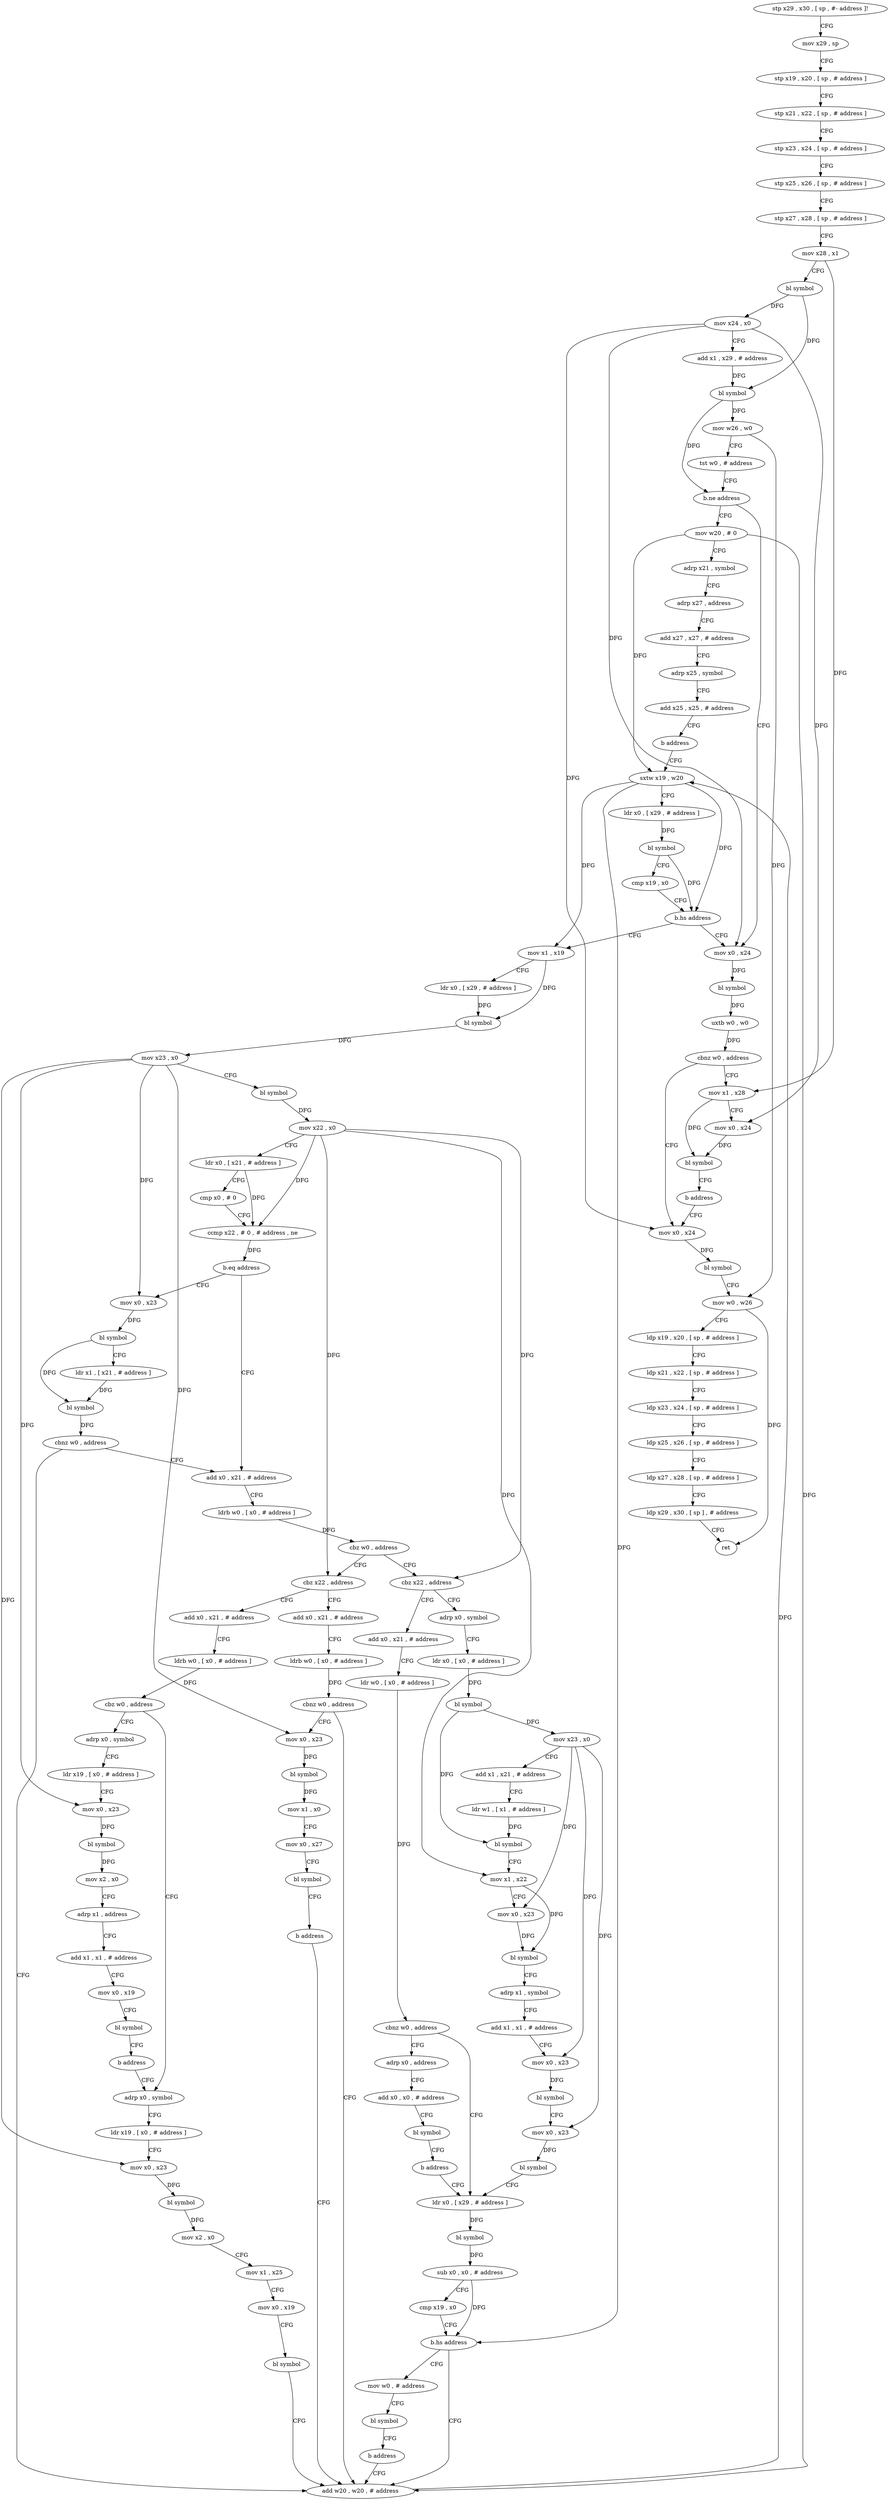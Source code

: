 digraph "func" {
"4216740" [label = "stp x29 , x30 , [ sp , #- address ]!" ]
"4216744" [label = "mov x29 , sp" ]
"4216748" [label = "stp x19 , x20 , [ sp , # address ]" ]
"4216752" [label = "stp x21 , x22 , [ sp , # address ]" ]
"4216756" [label = "stp x23 , x24 , [ sp , # address ]" ]
"4216760" [label = "stp x25 , x26 , [ sp , # address ]" ]
"4216764" [label = "stp x27 , x28 , [ sp , # address ]" ]
"4216768" [label = "mov x28 , x1" ]
"4216772" [label = "bl symbol" ]
"4216776" [label = "mov x24 , x0" ]
"4216780" [label = "add x1 , x29 , # address" ]
"4216784" [label = "bl symbol" ]
"4216788" [label = "mov w26 , w0" ]
"4216792" [label = "tst w0 , # address" ]
"4216796" [label = "b.ne address" ]
"4217204" [label = "mov w20 , # 0" ]
"4216800" [label = "mov x0 , x24" ]
"4217208" [label = "adrp x21 , symbol" ]
"4217212" [label = "adrp x27 , address" ]
"4217216" [label = "add x27 , x27 , # address" ]
"4217220" [label = "adrp x25 , symbol" ]
"4217224" [label = "add x25 , x25 , # address" ]
"4217228" [label = "b address" ]
"4216936" [label = "sxtw x19 , w20" ]
"4216804" [label = "bl symbol" ]
"4216808" [label = "uxtb w0 , w0" ]
"4216812" [label = "cbnz w0 , address" ]
"4217232" [label = "mov x1 , x28" ]
"4216816" [label = "mov x0 , x24" ]
"4216940" [label = "ldr x0 , [ x29 , # address ]" ]
"4216944" [label = "bl symbol" ]
"4216948" [label = "cmp x19 , x0" ]
"4216952" [label = "b.hs address" ]
"4216956" [label = "mov x1 , x19" ]
"4217236" [label = "mov x0 , x24" ]
"4217240" [label = "bl symbol" ]
"4217244" [label = "b address" ]
"4216820" [label = "bl symbol" ]
"4216824" [label = "mov w0 , w26" ]
"4216828" [label = "ldp x19 , x20 , [ sp , # address ]" ]
"4216832" [label = "ldp x21 , x22 , [ sp , # address ]" ]
"4216836" [label = "ldp x23 , x24 , [ sp , # address ]" ]
"4216840" [label = "ldp x25 , x26 , [ sp , # address ]" ]
"4216844" [label = "ldp x27 , x28 , [ sp , # address ]" ]
"4216848" [label = "ldp x29 , x30 , [ sp ] , # address" ]
"4216852" [label = "ret" ]
"4216960" [label = "ldr x0 , [ x29 , # address ]" ]
"4216964" [label = "bl symbol" ]
"4216968" [label = "mov x23 , x0" ]
"4216972" [label = "bl symbol" ]
"4216976" [label = "mov x22 , x0" ]
"4216980" [label = "ldr x0 , [ x21 , # address ]" ]
"4216984" [label = "cmp x0 , # 0" ]
"4216988" [label = "ccmp x22 , # 0 , # address , ne" ]
"4216992" [label = "b.eq address" ]
"4217016" [label = "add x0 , x21 , # address" ]
"4216996" [label = "mov x0 , x23" ]
"4217020" [label = "ldrb w0 , [ x0 , # address ]" ]
"4217024" [label = "cbz w0 , address" ]
"4216884" [label = "cbz x22 , address" ]
"4217028" [label = "cbz x22 , address" ]
"4217000" [label = "bl symbol" ]
"4217004" [label = "ldr x1 , [ x21 , # address ]" ]
"4217008" [label = "bl symbol" ]
"4217012" [label = "cbnz w0 , address" ]
"4216932" [label = "add w20 , w20 , # address" ]
"4217168" [label = "add x0 , x21 , # address" ]
"4216888" [label = "add x0 , x21 , # address" ]
"4216856" [label = "add x0 , x21 , # address" ]
"4217032" [label = "adrp x0 , symbol" ]
"4217172" [label = "ldrb w0 , [ x0 , # address ]" ]
"4217176" [label = "cbnz w0 , address" ]
"4217180" [label = "mov x0 , x23" ]
"4216892" [label = "ldrb w0 , [ x0 , # address ]" ]
"4216896" [label = "cbz w0 , address" ]
"4217128" [label = "adrp x0 , symbol" ]
"4216900" [label = "adrp x0 , symbol" ]
"4216860" [label = "ldr w0 , [ x0 , # address ]" ]
"4216864" [label = "cbnz w0 , address" ]
"4217096" [label = "ldr x0 , [ x29 , # address ]" ]
"4216868" [label = "adrp x0 , address" ]
"4217036" [label = "ldr x0 , [ x0 , # address ]" ]
"4217040" [label = "bl symbol" ]
"4217044" [label = "mov x23 , x0" ]
"4217048" [label = "add x1 , x21 , # address" ]
"4217052" [label = "ldr w1 , [ x1 , # address ]" ]
"4217056" [label = "bl symbol" ]
"4217060" [label = "mov x1 , x22" ]
"4217064" [label = "mov x0 , x23" ]
"4217068" [label = "bl symbol" ]
"4217072" [label = "adrp x1 , symbol" ]
"4217076" [label = "add x1 , x1 , # address" ]
"4217080" [label = "mov x0 , x23" ]
"4217084" [label = "bl symbol" ]
"4217088" [label = "mov x0 , x23" ]
"4217092" [label = "bl symbol" ]
"4217184" [label = "bl symbol" ]
"4217188" [label = "mov x1 , x0" ]
"4217192" [label = "mov x0 , x27" ]
"4217196" [label = "bl symbol" ]
"4217200" [label = "b address" ]
"4217132" [label = "ldr x19 , [ x0 , # address ]" ]
"4217136" [label = "mov x0 , x23" ]
"4217140" [label = "bl symbol" ]
"4217144" [label = "mov x2 , x0" ]
"4217148" [label = "adrp x1 , address" ]
"4217152" [label = "add x1 , x1 , # address" ]
"4217156" [label = "mov x0 , x19" ]
"4217160" [label = "bl symbol" ]
"4217164" [label = "b address" ]
"4216904" [label = "ldr x19 , [ x0 , # address ]" ]
"4216908" [label = "mov x0 , x23" ]
"4216912" [label = "bl symbol" ]
"4216916" [label = "mov x2 , x0" ]
"4216920" [label = "mov x1 , x25" ]
"4216924" [label = "mov x0 , x19" ]
"4216928" [label = "bl symbol" ]
"4217100" [label = "bl symbol" ]
"4217104" [label = "sub x0 , x0 , # address" ]
"4217108" [label = "cmp x19 , x0" ]
"4217112" [label = "b.hs address" ]
"4217116" [label = "mov w0 , # address" ]
"4216872" [label = "add x0 , x0 , # address" ]
"4216876" [label = "bl symbol" ]
"4216880" [label = "b address" ]
"4217120" [label = "bl symbol" ]
"4217124" [label = "b address" ]
"4216740" -> "4216744" [ label = "CFG" ]
"4216744" -> "4216748" [ label = "CFG" ]
"4216748" -> "4216752" [ label = "CFG" ]
"4216752" -> "4216756" [ label = "CFG" ]
"4216756" -> "4216760" [ label = "CFG" ]
"4216760" -> "4216764" [ label = "CFG" ]
"4216764" -> "4216768" [ label = "CFG" ]
"4216768" -> "4216772" [ label = "CFG" ]
"4216768" -> "4217232" [ label = "DFG" ]
"4216772" -> "4216776" [ label = "DFG" ]
"4216772" -> "4216784" [ label = "DFG" ]
"4216776" -> "4216780" [ label = "CFG" ]
"4216776" -> "4216800" [ label = "DFG" ]
"4216776" -> "4217236" [ label = "DFG" ]
"4216776" -> "4216816" [ label = "DFG" ]
"4216780" -> "4216784" [ label = "DFG" ]
"4216784" -> "4216788" [ label = "DFG" ]
"4216784" -> "4216796" [ label = "DFG" ]
"4216788" -> "4216792" [ label = "CFG" ]
"4216788" -> "4216824" [ label = "DFG" ]
"4216792" -> "4216796" [ label = "CFG" ]
"4216796" -> "4217204" [ label = "CFG" ]
"4216796" -> "4216800" [ label = "CFG" ]
"4217204" -> "4217208" [ label = "CFG" ]
"4217204" -> "4216936" [ label = "DFG" ]
"4217204" -> "4216932" [ label = "DFG" ]
"4216800" -> "4216804" [ label = "DFG" ]
"4217208" -> "4217212" [ label = "CFG" ]
"4217212" -> "4217216" [ label = "CFG" ]
"4217216" -> "4217220" [ label = "CFG" ]
"4217220" -> "4217224" [ label = "CFG" ]
"4217224" -> "4217228" [ label = "CFG" ]
"4217228" -> "4216936" [ label = "CFG" ]
"4216936" -> "4216940" [ label = "CFG" ]
"4216936" -> "4216952" [ label = "DFG" ]
"4216936" -> "4216956" [ label = "DFG" ]
"4216936" -> "4217112" [ label = "DFG" ]
"4216804" -> "4216808" [ label = "DFG" ]
"4216808" -> "4216812" [ label = "DFG" ]
"4216812" -> "4217232" [ label = "CFG" ]
"4216812" -> "4216816" [ label = "CFG" ]
"4217232" -> "4217236" [ label = "CFG" ]
"4217232" -> "4217240" [ label = "DFG" ]
"4216816" -> "4216820" [ label = "DFG" ]
"4216940" -> "4216944" [ label = "DFG" ]
"4216944" -> "4216948" [ label = "CFG" ]
"4216944" -> "4216952" [ label = "DFG" ]
"4216948" -> "4216952" [ label = "CFG" ]
"4216952" -> "4216800" [ label = "CFG" ]
"4216952" -> "4216956" [ label = "CFG" ]
"4216956" -> "4216960" [ label = "CFG" ]
"4216956" -> "4216964" [ label = "DFG" ]
"4217236" -> "4217240" [ label = "DFG" ]
"4217240" -> "4217244" [ label = "CFG" ]
"4217244" -> "4216816" [ label = "CFG" ]
"4216820" -> "4216824" [ label = "CFG" ]
"4216824" -> "4216828" [ label = "CFG" ]
"4216824" -> "4216852" [ label = "DFG" ]
"4216828" -> "4216832" [ label = "CFG" ]
"4216832" -> "4216836" [ label = "CFG" ]
"4216836" -> "4216840" [ label = "CFG" ]
"4216840" -> "4216844" [ label = "CFG" ]
"4216844" -> "4216848" [ label = "CFG" ]
"4216848" -> "4216852" [ label = "CFG" ]
"4216960" -> "4216964" [ label = "DFG" ]
"4216964" -> "4216968" [ label = "DFG" ]
"4216968" -> "4216972" [ label = "CFG" ]
"4216968" -> "4216996" [ label = "DFG" ]
"4216968" -> "4217180" [ label = "DFG" ]
"4216968" -> "4217136" [ label = "DFG" ]
"4216968" -> "4216908" [ label = "DFG" ]
"4216972" -> "4216976" [ label = "DFG" ]
"4216976" -> "4216980" [ label = "CFG" ]
"4216976" -> "4216988" [ label = "DFG" ]
"4216976" -> "4216884" [ label = "DFG" ]
"4216976" -> "4217028" [ label = "DFG" ]
"4216976" -> "4217060" [ label = "DFG" ]
"4216980" -> "4216984" [ label = "CFG" ]
"4216980" -> "4216988" [ label = "DFG" ]
"4216984" -> "4216988" [ label = "CFG" ]
"4216988" -> "4216992" [ label = "DFG" ]
"4216992" -> "4217016" [ label = "CFG" ]
"4216992" -> "4216996" [ label = "CFG" ]
"4217016" -> "4217020" [ label = "CFG" ]
"4216996" -> "4217000" [ label = "DFG" ]
"4217020" -> "4217024" [ label = "DFG" ]
"4217024" -> "4216884" [ label = "CFG" ]
"4217024" -> "4217028" [ label = "CFG" ]
"4216884" -> "4217168" [ label = "CFG" ]
"4216884" -> "4216888" [ label = "CFG" ]
"4217028" -> "4216856" [ label = "CFG" ]
"4217028" -> "4217032" [ label = "CFG" ]
"4217000" -> "4217004" [ label = "CFG" ]
"4217000" -> "4217008" [ label = "DFG" ]
"4217004" -> "4217008" [ label = "DFG" ]
"4217008" -> "4217012" [ label = "DFG" ]
"4217012" -> "4216932" [ label = "CFG" ]
"4217012" -> "4217016" [ label = "CFG" ]
"4216932" -> "4216936" [ label = "DFG" ]
"4217168" -> "4217172" [ label = "CFG" ]
"4216888" -> "4216892" [ label = "CFG" ]
"4216856" -> "4216860" [ label = "CFG" ]
"4217032" -> "4217036" [ label = "CFG" ]
"4217172" -> "4217176" [ label = "DFG" ]
"4217176" -> "4216932" [ label = "CFG" ]
"4217176" -> "4217180" [ label = "CFG" ]
"4217180" -> "4217184" [ label = "DFG" ]
"4216892" -> "4216896" [ label = "DFG" ]
"4216896" -> "4217128" [ label = "CFG" ]
"4216896" -> "4216900" [ label = "CFG" ]
"4217128" -> "4217132" [ label = "CFG" ]
"4216900" -> "4216904" [ label = "CFG" ]
"4216860" -> "4216864" [ label = "DFG" ]
"4216864" -> "4217096" [ label = "CFG" ]
"4216864" -> "4216868" [ label = "CFG" ]
"4217096" -> "4217100" [ label = "DFG" ]
"4216868" -> "4216872" [ label = "CFG" ]
"4217036" -> "4217040" [ label = "DFG" ]
"4217040" -> "4217044" [ label = "DFG" ]
"4217040" -> "4217056" [ label = "DFG" ]
"4217044" -> "4217048" [ label = "CFG" ]
"4217044" -> "4217064" [ label = "DFG" ]
"4217044" -> "4217080" [ label = "DFG" ]
"4217044" -> "4217088" [ label = "DFG" ]
"4217048" -> "4217052" [ label = "CFG" ]
"4217052" -> "4217056" [ label = "DFG" ]
"4217056" -> "4217060" [ label = "CFG" ]
"4217060" -> "4217064" [ label = "CFG" ]
"4217060" -> "4217068" [ label = "DFG" ]
"4217064" -> "4217068" [ label = "DFG" ]
"4217068" -> "4217072" [ label = "CFG" ]
"4217072" -> "4217076" [ label = "CFG" ]
"4217076" -> "4217080" [ label = "CFG" ]
"4217080" -> "4217084" [ label = "DFG" ]
"4217084" -> "4217088" [ label = "CFG" ]
"4217088" -> "4217092" [ label = "DFG" ]
"4217092" -> "4217096" [ label = "CFG" ]
"4217184" -> "4217188" [ label = "DFG" ]
"4217188" -> "4217192" [ label = "CFG" ]
"4217192" -> "4217196" [ label = "CFG" ]
"4217196" -> "4217200" [ label = "CFG" ]
"4217200" -> "4216932" [ label = "CFG" ]
"4217132" -> "4217136" [ label = "CFG" ]
"4217136" -> "4217140" [ label = "DFG" ]
"4217140" -> "4217144" [ label = "DFG" ]
"4217144" -> "4217148" [ label = "CFG" ]
"4217148" -> "4217152" [ label = "CFG" ]
"4217152" -> "4217156" [ label = "CFG" ]
"4217156" -> "4217160" [ label = "CFG" ]
"4217160" -> "4217164" [ label = "CFG" ]
"4217164" -> "4216900" [ label = "CFG" ]
"4216904" -> "4216908" [ label = "CFG" ]
"4216908" -> "4216912" [ label = "DFG" ]
"4216912" -> "4216916" [ label = "DFG" ]
"4216916" -> "4216920" [ label = "CFG" ]
"4216920" -> "4216924" [ label = "CFG" ]
"4216924" -> "4216928" [ label = "CFG" ]
"4216928" -> "4216932" [ label = "CFG" ]
"4217100" -> "4217104" [ label = "DFG" ]
"4217104" -> "4217108" [ label = "CFG" ]
"4217104" -> "4217112" [ label = "DFG" ]
"4217108" -> "4217112" [ label = "CFG" ]
"4217112" -> "4216932" [ label = "CFG" ]
"4217112" -> "4217116" [ label = "CFG" ]
"4217116" -> "4217120" [ label = "CFG" ]
"4216872" -> "4216876" [ label = "CFG" ]
"4216876" -> "4216880" [ label = "CFG" ]
"4216880" -> "4217096" [ label = "CFG" ]
"4217120" -> "4217124" [ label = "CFG" ]
"4217124" -> "4216932" [ label = "CFG" ]
}
